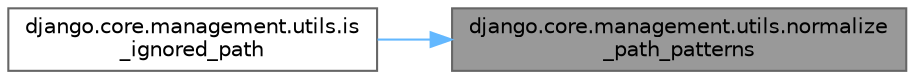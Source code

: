 digraph "django.core.management.utils.normalize_path_patterns"
{
 // LATEX_PDF_SIZE
  bgcolor="transparent";
  edge [fontname=Helvetica,fontsize=10,labelfontname=Helvetica,labelfontsize=10];
  node [fontname=Helvetica,fontsize=10,shape=box,height=0.2,width=0.4];
  rankdir="RL";
  Node1 [id="Node000001",label="django.core.management.utils.normalize\l_path_patterns",height=0.2,width=0.4,color="gray40", fillcolor="grey60", style="filled", fontcolor="black",tooltip=" "];
  Node1 -> Node2 [id="edge1_Node000001_Node000002",dir="back",color="steelblue1",style="solid",tooltip=" "];
  Node2 [id="Node000002",label="django.core.management.utils.is\l_ignored_path",height=0.2,width=0.4,color="grey40", fillcolor="white", style="filled",URL="$namespacedjango_1_1core_1_1management_1_1utils.html#a832c7461ddde608a16a1a6d2e2d1bf80",tooltip=" "];
}
